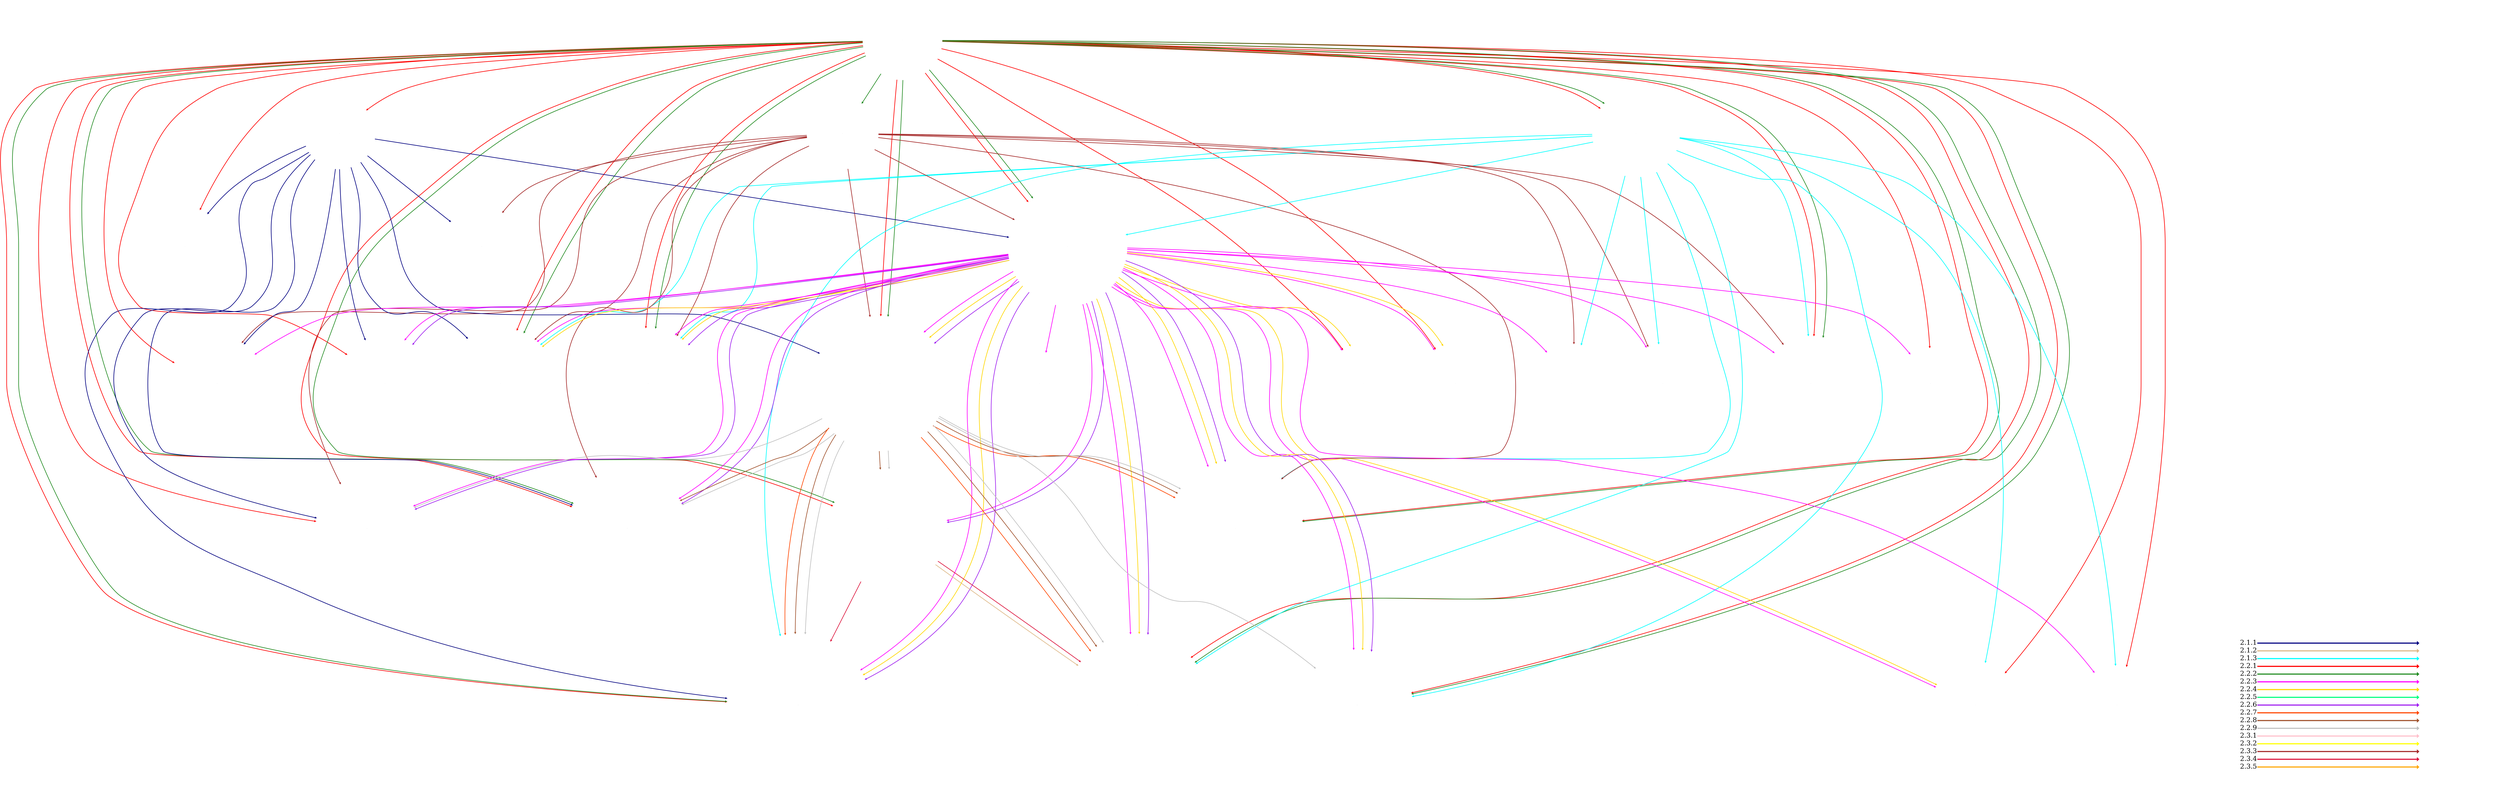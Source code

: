 digraph "" {
	graph [fontsize=80,
		nodesep=1.5,
		overlap=scalexy,
		ranksep=1.2,
		size="100,100"
	];
	{
		graph [rank=min];
		Hydra	[image="Hydra_infection.png",
			fixedsize=True,
			fontsize=0,
			height=10,
			penwidth=0,
			shape=circle,
			width=10];
	}
	{
		graph [rank=same];
		Psybot	[image="Psybot_infection.png",
			fixedsize=True,
			fontsize=0,
			height=11,
			penwidth=0,
			shape=circle,
			width=11];
	}
	{
		graph [rank=same];
		ChuckNorris	[image="ChuckNorris_infection.png",
			fixedsize=True,
			fontsize=0,
			height=9,
			penwidth=0,
			shape=circle,
			width=9];
	}
	{
		graph [rank=same];
		Tsunami	[image="Tsunami_infection.png",
			fixedsize=True,
			fontsize=0,
			height=9,
			penwidth=0,
			shape=circle,
			width=9];
	}
	{
		graph [rank=same];
		Aidra	[image="Aidra_infection.png",
			fixedsize=True,
			fontsize=0,
			height=15,
			penwidth=0,
			shape=circle,
			width=15];
	}
	{
		graph [rank=same];
		Carna	[image="Carna_infection.png",
			fixedsize=True,
			fontsize=0,
			height=10,
			penwidth=0,
			shape=circle,
			width=10];
	}
	{
		graph [rank=same];
		Bashlite	[image="Bashlite_infection.png",
			fixedsize=True,
			fontsize=0,
			height=17,
			penwidth=0,
			shape=circle,
			width=17];
	}
	{
		graph [rank=same];
		Darlloz	[image="Darlloz_infection.png",
			fixedsize=True,
			fontsize=0,
			height=14,
			penwidth=0,
			shape=circle,
			width=14];
	}
	{
		graph [rank=same];
		Spike	[image="Spike_infection.png",
			fixedsize=True,
			fontsize=0,
			height=10,
			penwidth=0,
			shape=circle,
			width=10];
	}
	{
		graph [rank=same];
		TheMoon1	[image="TheMoon1_infection.png",
			fixedsize=True,
			fontsize=0,
			height=9,
			penwidth=0,
			shape=circle,
			width=9];
	}
	{
		graph [rank=same];
		Wifatch	[image="Wifatch_infection.png",
			fixedsize=True,
			fontsize=0,
			height=12,
			penwidth=0,
			shape=circle,
			width=12];
	}
	{
		graph [rank=same];
		XOR	[image="XOR_infection.png",
			fixedsize=True,
			fontsize=0,
			height=12,
			penwidth=0,
			shape=circle,
			width=12];
	}
	{
		graph [rank=same];
		Elknot	[image="Elknot_infection.png",
			fixedsize=True,
			fontsize=0,
			height=10,
			penwidth=0,
			shape=circle,
			width=10];
	}
	{
		graph [rank=same];
		Remaiten	[image="Remaiten_infection.png",
			fixedsize=True,
			fontsize=0,
			height=13,
			penwidth=0,
			shape=circle,
			width=13];
	}
	{
		graph [rank=same];
		Hajime	[image="Hajime_infection.png",
			fixedsize=True,
			fontsize=0,
			height=14,
			penwidth=0,
			shape=circle,
			width=14];
	}
	{
		graph [rank=same];
		Mirai	[image="Mirai_infection.png",
			fixedsize=True,
			fontsize=0,
			height=15,
			penwidth=0,
			shape=circle,
			width=15];
	}
	{
		graph [rank=same];
		NewAidra	[image="NewAidra_infection.png",
			fixedsize=True,
			fontsize=0,
			height=15,
			penwidth=0,
			shape=circle,
			width=15];
	}
	{
		graph [rank=same];
		LuaBot	[image="LuaBot_infection.png",
			fixedsize=True,
			fontsize=0,
			height=8,
			penwidth=0,
			shape=circle,
			width=8];
	}
	{
		graph [rank=same];
		Amnesia	[image="Amnesia_infection.png",
			fixedsize=True,
			fontsize=0,
			height=17,
			penwidth=0,
			shape=circle,
			width=17];
	}
	{
		graph [rank=same];
		BrickerBot	[image="BrickerBot_infection.png",
			fixedsize=True,
			fontsize=0,
			height=10,
			penwidth=0,
			shape=circle,
			width=10];
	}
	{
		graph [rank=same];
		IoTReaper	[image="IoTReaper_infection.png",
			fixedsize=True,
			fontsize=0,
			height=10,
			penwidth=0,
			shape=circle,
			width=10];
	}
	{
		graph [rank=same];
		Persirai	[image="Persirai_infection.png",
			fixedsize=True,
			fontsize=0,
			height=12,
			penwidth=0,
			shape=circle,
			width=12];
	}
	{
		graph [rank=same];
		Satori	[image="Satori_infection.png",
			fixedsize=True,
			fontsize=0,
			height=10,
			penwidth=0,
			shape=circle,
			width=10];
	}
	{
		graph [rank=max];
		JenX	[image="JenX_infection.png",
			fixedsize=True,
			fontsize=0,
			height=11,
			penwidth=0,
			shape=circle,
			width=11];
	}
	{
		graph [rank=max];
		TheMoon2	[image="TheMoon2_infection.png",
			fixedsize=True,
			fontsize=0,
			height=10,
			penwidth=0,
			shape=circle,
			width=10];
	}
	{
		graph [rank=max];
		VPNFilter	[image="VPNFilter_infection.png",
			fixedsize=True,
			fontsize=0,
			height=14,
			penwidth=0,
			shape=circle,
			width=14];
	}
	{
		graph [rank=max];
		HideNSeek	[image="HideNSeek_infection.png",
			fixedsize=True,
			fontsize=0,
			height=18,
			penwidth=0,
			shape=circle,
			width=18];
	}
	{
		graph [rank=same];
		Echobot	[image="Echobot_infection.png",
			fixedsize=True,
			fontsize=0,
			height=18,
			penwidth=0,
			shape=circle,
			width=18];
	}
	Hydra -> Psybot	[arrowtail=none,
		color=red,
		labeldistance=20,
		labelfloat=True,
		penwidth=5.5,
		style=bold];
	Hydra -> Psybot	[arrowtail=none,
		color=forestgreen,
		labeldistance=20,
		labelfloat=True,
		penwidth=5.5,
		style=bold];
	Hydra -> ChuckNorris	[arrowtail=none,
		color=forestgreen,
		labeldistance=20,
		labelfloat=True,
		penwidth=5.5,
		style=bold];
	Hydra -> Tsunami	[arrowtail=none,
		color=red,
		labeldistance=20,
		labelfloat=True,
		penwidth=5.5,
		style=bold];
	Hydra -> Aidra	[arrowtail=none,
		color=red,
		labeldistance=20,
		labelfloat=True,
		penwidth=5.5,
		style=bold];
	Hydra -> Aidra	[arrowtail=none,
		color=forestgreen,
		labeldistance=20,
		labelfloat=True,
		penwidth=5.5,
		style=bold];
	Hydra -> Carna	[arrowtail=none,
		color=red,
		labeldistance=20,
		labelfloat=True,
		penwidth=5.5,
		style=bold];
	Hydra -> Bashlite	[arrowtail=none,
		color=red,
		labeldistance=20,
		labelfloat=True,
		penwidth=5.5,
		style=bold];
	Hydra -> Bashlite	[arrowtail=none,
		color=forestgreen,
		labeldistance=20,
		labelfloat=True,
		penwidth=5.5,
		style=bold];
	Hydra -> Darlloz	[arrowtail=none,
		color=red,
		labeldistance=20,
		labelfloat=True,
		penwidth=5.5,
		style=bold];
	Hydra -> Darlloz	[arrowtail=none,
		color=forestgreen,
		labeldistance=20,
		labelfloat=True,
		penwidth=5.5,
		style=bold];
	Hydra -> Spike	[arrowtail=none,
		color=red,
		labeldistance=20,
		labelfloat=True,
		penwidth=5.5,
		style=bold];
	Hydra -> TheMoon1	[arrowtail=none,
		color=red,
		labeldistance=20,
		labelfloat=True,
		penwidth=5.5,
		style=bold];
	Hydra -> Wifatch	[arrowtail=none,
		color=red,
		labeldistance=20,
		labelfloat=True,
		penwidth=5.5,
		style=bold];
	Hydra -> XOR	[arrowtail=none,
		color=red,
		labeldistance=20,
		labelfloat=True,
		penwidth=5.5,
		style=bold];
	Hydra -> Elknot	[arrowtail=none,
		color=red,
		labeldistance=20,
		labelfloat=True,
		penwidth=5.5,
		style=bold];
	Hydra -> Remaiten	[arrowtail=none,
		color=red,
		labeldistance=20,
		labelfloat=True,
		penwidth=5.5,
		style=bold];
	Hydra -> Hajime	[arrowtail=none,
		color=red,
		labeldistance=20,
		labelfloat=True,
		penwidth=5.5,
		style=bold];
	Hydra -> Hajime	[arrowtail=none,
		color=forestgreen,
		labeldistance=20,
		labelfloat=True,
		penwidth=5.5,
		style=bold];
	Hydra -> Mirai	[arrowtail=none,
		color=red,
		labeldistance=20,
		labelfloat=True,
		penwidth=5.5,
		style=bold];
	Hydra -> Mirai	[arrowtail=none,
		color=forestgreen,
		labeldistance=20,
		labelfloat=True,
		penwidth=5.5,
		style=bold];
	Hydra -> NewAidra	[arrowtail=none,
		color=red,
		labeldistance=20,
		labelfloat=True,
		penwidth=5.5,
		style=bold];
	Hydra -> NewAidra	[arrowtail=none,
		color=forestgreen,
		labeldistance=20,
		labelfloat=True,
		penwidth=5.5,
		style=bold];
	Hydra -> Amnesia	[arrowtail=none,
		color=red,
		labeldistance=20,
		labelfloat=True,
		penwidth=5.5,
		style=bold];
	Hydra -> Amnesia	[arrowtail=none,
		color=forestgreen,
		labeldistance=20,
		labelfloat=True,
		penwidth=5.5,
		style=bold];
	Hydra -> Persirai	[arrowtail=none,
		color=red,
		labeldistance=20,
		labelfloat=True,
		penwidth=5.5,
		style=bold];
	Hydra -> Persirai	[arrowtail=none,
		color=forestgreen,
		labeldistance=20,
		labelfloat=True,
		penwidth=5.5,
		style=bold];
	Hydra -> JenX	[arrowtail=none,
		color=red,
		labeldistance=20,
		labelfloat=True,
		penwidth=5.5,
		style=bold];
	Hydra -> TheMoon2	[arrowtail=none,
		color=red,
		labeldistance=20,
		labelfloat=True,
		penwidth=5.5,
		style=bold];
	Hydra -> VPNFilter	[arrowtail=none,
		color=red,
		labeldistance=20,
		labelfloat=True,
		penwidth=5.5,
		style=bold];
	Hydra -> VPNFilter	[arrowtail=none,
		color=forestgreen,
		labeldistance=20,
		labelfloat=True,
		penwidth=5.5,
		style=bold];
	Hydra -> HideNSeek	[arrowtail=none,
		color=red,
		labeldistance=20,
		labelfloat=True,
		penwidth=5.5,
		style=bold];
	Hydra -> HideNSeek	[arrowtail=none,
		color=forestgreen,
		labeldistance=20,
		labelfloat=True,
		penwidth=5.5,
		style=bold];
	Hydra -> Echobot	[arrowtail=none,
		color=red,
		labeldistance=20,
		labelfloat=True,
		penwidth=5.5,
		style=bold];
	Hydra -> Echobot	[arrowtail=none,
		color=forestgreen,
		labeldistance=20,
		labelfloat=True,
		penwidth=5.5,
		style=bold];
	Psybot -> Aidra	[arrowtail=none,
		color=cyan,
		labeldistance=20,
		labelfloat=True,
		penwidth=5.5,
		style=bold];
	Psybot -> Darlloz	[arrowtail=none,
		color=cyan,
		labeldistance=20,
		labelfloat=True,
		penwidth=5.5,
		style=bold];
	Psybot -> Hajime	[arrowtail=none,
		color=cyan,
		labeldistance=20,
		labelfloat=True,
		penwidth=5.5,
		style=bold];
	Psybot -> Amnesia	[arrowtail=none,
		color=cyan,
		labeldistance=20,
		labelfloat=True,
		penwidth=5.5,
		style=bold];
	Psybot -> IoTReaper	[arrowtail=none,
		color=cyan,
		labeldistance=20,
		labelfloat=True,
		penwidth=5.5,
		style=bold];
	Psybot -> Persirai	[arrowtail=none,
		color=cyan,
		labeldistance=20,
		labelfloat=True,
		penwidth=5.5,
		style=bold];
	Psybot -> Satori	[arrowtail=none,
		color=cyan,
		labeldistance=20,
		labelfloat=True,
		penwidth=5.5,
		style=bold];
	Psybot -> JenX	[arrowtail=none,
		color=cyan,
		labeldistance=20,
		labelfloat=True,
		penwidth=5.5,
		style=bold];
	Psybot -> TheMoon2	[arrowtail=none,
		color=cyan,
		labeldistance=20,
		labelfloat=True,
		penwidth=5.5,
		style=bold];
	Psybot -> VPNFilter	[arrowtail=none,
		color=cyan,
		labeldistance=20,
		labelfloat=True,
		penwidth=5.5,
		style=bold];
	Psybot -> HideNSeek	[arrowtail=none,
		color=cyan,
		labeldistance=20,
		labelfloat=True,
		penwidth=5.5,
		style=bold];
	Psybot -> Echobot	[arrowtail=none,
		color=cyan,
		labeldistance=20,
		labelfloat=True,
		penwidth=5.5,
		style=bold];
	ChuckNorris -> Aidra	[arrowtail=none,
		color=brown,
		labeldistance=20,
		labelfloat=True,
		penwidth=5.5,
		style=bold];
	ChuckNorris -> Bashlite	[arrowtail=none,
		color=brown,
		labeldistance=20,
		labelfloat=True,
		penwidth=5.5,
		style=bold];
	ChuckNorris -> Darlloz	[arrowtail=none,
		color=brown,
		labeldistance=20,
		labelfloat=True,
		penwidth=5.5,
		style=bold];
	ChuckNorris -> Wifatch	[arrowtail=none,
		color=brown,
		labeldistance=20,
		labelfloat=True,
		penwidth=5.5,
		style=bold];
	ChuckNorris -> Remaiten	[arrowtail=none,
		color=brown,
		labeldistance=20,
		labelfloat=True,
		penwidth=5.5,
		style=bold];
	ChuckNorris -> Hajime	[arrowtail=none,
		color=brown,
		labeldistance=20,
		labelfloat=True,
		penwidth=5.5,
		style=bold];
	ChuckNorris -> NewAidra	[arrowtail=none,
		color=brown,
		labeldistance=20,
		labelfloat=True,
		penwidth=5.5,
		style=bold];
	ChuckNorris -> Amnesia	[arrowtail=none,
		color=brown,
		labeldistance=20,
		labelfloat=True,
		penwidth=5.5,
		style=bold];
	ChuckNorris -> BrickerBot	[arrowtail=none,
		color=brown,
		labeldistance=20,
		labelfloat=True,
		penwidth=5.5,
		style=bold];
	ChuckNorris -> IoTReaper	[arrowtail=none,
		color=brown,
		labeldistance=20,
		labelfloat=True,
		penwidth=5.5,
		style=bold];
	ChuckNorris -> Persirai	[arrowtail=none,
		color=brown,
		labeldistance=20,
		labelfloat=True,
		penwidth=5.5,
		style=bold];
	ChuckNorris -> Satori	[arrowtail=none,
		color=brown,
		labeldistance=20,
		labelfloat=True,
		penwidth=5.5,
		style=bold];
	Tsunami -> Aidra	[arrowtail=none,
		color=navy,
		labeldistance=20,
		labelfloat=True,
		penwidth=5.5,
		style=bold];
	Tsunami -> Carna	[arrowtail=none,
		color=navy,
		labeldistance=20,
		labelfloat=True,
		penwidth=5.5,
		style=bold];
	Tsunami -> Bashlite	[arrowtail=none,
		color=navy,
		labeldistance=20,
		labelfloat=True,
		penwidth=5.5,
		style=bold];
	Tsunami -> Wifatch	[arrowtail=none,
		color=navy,
		labeldistance=20,
		labelfloat=True,
		penwidth=5.5,
		style=bold];
	Tsunami -> XOR	[arrowtail=none,
		color=navy,
		labeldistance=20,
		labelfloat=True,
		penwidth=5.5,
		style=bold];
	Tsunami -> Remaiten	[arrowtail=none,
		color=navy,
		labeldistance=20,
		labelfloat=True,
		penwidth=5.5,
		style=bold];
	Tsunami -> Hajime	[arrowtail=none,
		color=navy,
		labeldistance=20,
		labelfloat=True,
		penwidth=5.5,
		style=bold];
	Tsunami -> NewAidra	[arrowtail=none,
		color=navy,
		labeldistance=20,
		labelfloat=True,
		penwidth=5.5,
		style=bold];
	Tsunami -> BrickerBot	[arrowtail=none,
		color=navy,
		labeldistance=20,
		labelfloat=True,
		penwidth=5.5,
		style=bold];
	Tsunami -> HideNSeek	[arrowtail=none,
		color=navy,
		labeldistance=20,
		labelfloat=True,
		penwidth=5.5,
		style=bold];
	Aidra -> Bashlite	[arrowtail=none,
		color=magenta,
		labeldistance=20,
		labelfloat=True,
		penwidth=5.5,
		style=bold];
	Aidra -> Bashlite	[arrowtail=none,
		color=gold,
		labeldistance=20,
		labelfloat=True,
		penwidth=5.5,
		style=bold];
	Aidra -> Bashlite	[arrowtail=none,
		color=purple,
		labeldistance=20,
		labelfloat=True,
		penwidth=5.5,
		style=bold];
	Aidra -> Darlloz	[arrowtail=none,
		color=magenta,
		labeldistance=20,
		labelfloat=True,
		penwidth=5.5,
		style=bold];
	Aidra -> Darlloz	[arrowtail=none,
		color=gold,
		labeldistance=20,
		labelfloat=True,
		penwidth=5.5,
		style=bold];
	Aidra -> Darlloz	[arrowtail=none,
		color=purple,
		labeldistance=20,
		labelfloat=True,
		penwidth=5.5,
		style=bold];
	Aidra -> Spike	[arrowtail=none,
		color=magenta,
		labeldistance=20,
		labelfloat=True,
		penwidth=5.5,
		style=bold];
	Aidra -> Spike	[arrowtail=none,
		color=gold,
		labeldistance=20,
		labelfloat=True,
		penwidth=5.5,
		style=bold];
	Aidra -> TheMoon1	[arrowtail=none,
		color=magenta,
		labeldistance=20,
		labelfloat=True,
		penwidth=5.5,
		style=bold];
	Aidra -> Wifatch	[arrowtail=none,
		color=magenta,
		labeldistance=20,
		labelfloat=True,
		penwidth=5.5,
		style=bold];
	Aidra -> XOR	[arrowtail=none,
		color=magenta,
		labeldistance=20,
		labelfloat=True,
		penwidth=5.5,
		style=bold];
	Aidra -> XOR	[arrowtail=none,
		color=purple,
		labeldistance=20,
		labelfloat=True,
		penwidth=5.5,
		style=bold];
	Aidra -> Elknot	[arrowtail=none,
		color=magenta,
		labeldistance=20,
		labelfloat=True,
		penwidth=5.5,
		style=bold];
	Aidra -> Elknot	[arrowtail=none,
		color=gold,
		labeldistance=20,
		labelfloat=True,
		penwidth=5.5,
		style=bold];
	Aidra -> Remaiten	[arrowtail=none,
		color=magenta,
		labeldistance=20,
		labelfloat=True,
		penwidth=5.5,
		style=bold];
	Aidra -> Remaiten	[arrowtail=none,
		color=purple,
		labeldistance=20,
		labelfloat=True,
		penwidth=5.5,
		style=bold];
	Aidra -> Hajime	[arrowtail=none,
		color=magenta,
		labeldistance=20,
		labelfloat=True,
		penwidth=5.5,
		style=bold];
	Aidra -> Hajime	[arrowtail=none,
		color=gold,
		labeldistance=20,
		labelfloat=True,
		penwidth=5.5,
		style=bold];
	Aidra -> Mirai	[arrowtail=none,
		color=magenta,
		labeldistance=20,
		labelfloat=True,
		penwidth=5.5,
		style=bold];
	Aidra -> Mirai	[arrowtail=none,
		color=purple,
		labeldistance=20,
		labelfloat=True,
		penwidth=5.5,
		style=bold];
	Aidra -> NewAidra	[arrowtail=none,
		color=magenta,
		labeldistance=20,
		labelfloat=True,
		penwidth=5.5,
		style=bold];
	Aidra -> NewAidra	[arrowtail=none,
		color=purple,
		labeldistance=20,
		labelfloat=True,
		penwidth=5.5,
		style=bold];
	Aidra -> LuaBot	[arrowtail=none,
		color=magenta,
		labeldistance=20,
		labelfloat=True,
		penwidth=5.5,
		style=bold];
	Aidra -> Amnesia	[arrowtail=none,
		color=magenta,
		labeldistance=20,
		labelfloat=True,
		penwidth=5.5,
		style=bold];
	Aidra -> Amnesia	[arrowtail=none,
		color=gold,
		labeldistance=20,
		labelfloat=True,
		penwidth=5.5,
		style=bold];
	Aidra -> Amnesia	[arrowtail=none,
		color=purple,
		labeldistance=20,
		labelfloat=True,
		penwidth=5.5,
		style=bold];
	Aidra -> IoTReaper	[arrowtail=none,
		color=magenta,
		labeldistance=20,
		labelfloat=True,
		penwidth=5.5,
		style=bold];
	Aidra -> Persirai	[arrowtail=none,
		color=magenta,
		labeldistance=20,
		labelfloat=True,
		penwidth=5.5,
		style=bold];
	Aidra -> Satori	[arrowtail=none,
		color=magenta,
		labeldistance=20,
		labelfloat=True,
		penwidth=5.5,
		style=bold];
	Aidra -> JenX	[arrowtail=none,
		color=magenta,
		labeldistance=20,
		labelfloat=True,
		penwidth=5.5,
		style=bold];
	Aidra -> JenX	[arrowtail=none,
		color=gold,
		labeldistance=20,
		labelfloat=True,
		penwidth=5.5,
		style=bold];
	Aidra -> TheMoon2	[arrowtail=none,
		color=magenta,
		labeldistance=20,
		labelfloat=True,
		penwidth=5.5,
		style=bold];
	Aidra -> VPNFilter	[arrowtail=none,
		color=magenta,
		labeldistance=20,
		labelfloat=True,
		penwidth=5.5,
		style=bold];
	Aidra -> VPNFilter	[arrowtail=none,
		color=gold,
		labeldistance=20,
		labelfloat=True,
		penwidth=5.5,
		style=bold];
	Aidra -> VPNFilter	[arrowtail=none,
		color=purple,
		labeldistance=20,
		labelfloat=True,
		penwidth=5.5,
		style=bold];
	Aidra -> HideNSeek	[arrowtail=none,
		color=magenta,
		labeldistance=20,
		labelfloat=True,
		penwidth=5.5,
		style=bold];
	Aidra -> HideNSeek	[arrowtail=none,
		color=gold,
		labeldistance=20,
		labelfloat=True,
		penwidth=5.5,
		style=bold];
	Aidra -> HideNSeek	[arrowtail=none,
		color=purple,
		labeldistance=20,
		labelfloat=True,
		penwidth=5.5,
		style=bold];
	Aidra -> Echobot	[arrowtail=none,
		color=magenta,
		labeldistance=20,
		labelfloat=True,
		penwidth=5.5,
		style=bold];
	Aidra -> Echobot	[arrowtail=none,
		color=gold,
		labeldistance=20,
		labelfloat=True,
		penwidth=5.5,
		style=bold];
	Aidra -> Echobot	[arrowtail=none,
		color=purple,
		labeldistance=20,
		labelfloat=True,
		penwidth=5.5,
		style=bold];
	Bashlite -> Remaiten	[arrowtail=none,
		color=grey,
		labeldistance=20,
		labelfloat=True,
		penwidth=5.5,
		style=bold];
	Bashlite -> Mirai	[arrowtail=none,
		color=sienna,
		labeldistance=20,
		labelfloat=True,
		penwidth=5.5,
		style=bold];
	Bashlite -> Mirai	[arrowtail=none,
		color=grey,
		labeldistance=20,
		labelfloat=True,
		penwidth=5.5,
		style=bold];
	Bashlite -> NewAidra	[arrowtail=none,
		color=sienna,
		labeldistance=20,
		labelfloat=True,
		penwidth=5.5,
		style=bold];
	Bashlite -> NewAidra	[arrowtail=none,
		color=grey,
		labeldistance=20,
		labelfloat=True,
		penwidth=5.5,
		style=bold];
	Bashlite -> Amnesia	[arrowtail=none,
		color=orangered,
		labeldistance=20,
		labelfloat=True,
		penwidth=5.5,
		style=bold];
	Bashlite -> Amnesia	[arrowtail=none,
		color=sienna,
		labeldistance=20,
		labelfloat=True,
		penwidth=5.5,
		style=bold];
	Bashlite -> Amnesia	[arrowtail=none,
		color=grey,
		labeldistance=20,
		labelfloat=True,
		penwidth=5.5,
		style=bold];
	Bashlite -> VPNFilter	[arrowtail=none,
		color=grey,
		labeldistance=20,
		labelfloat=True,
		penwidth=5.5,
		style=bold];
	Bashlite -> HideNSeek	[arrowtail=none,
		color=orangered,
		labeldistance=20,
		labelfloat=True,
		penwidth=5.5,
		style=bold];
	Bashlite -> HideNSeek	[arrowtail=none,
		color=sienna,
		labeldistance=20,
		labelfloat=True,
		penwidth=5.5,
		style=bold];
	Bashlite -> HideNSeek	[arrowtail=none,
		color=grey,
		labeldistance=20,
		labelfloat=True,
		penwidth=5.5,
		style=bold];
	Bashlite -> Echobot	[arrowtail=none,
		color=orangered,
		labeldistance=20,
		labelfloat=True,
		penwidth=5.5,
		style=bold];
	Bashlite -> Echobot	[arrowtail=none,
		color=sienna,
		labeldistance=20,
		labelfloat=True,
		penwidth=5.5,
		style=bold];
	Bashlite -> Echobot	[arrowtail=none,
		color=grey,
		labeldistance=20,
		labelfloat=True,
		penwidth=5.5,
		style=bold];
	Mirai -> HideNSeek	[arrowtail=none,
		color=crimson,
		labeldistance=20,
		labelfloat=True,
		penwidth=5.5,
		style=bold];
	Mirai -> Echobot	[arrowtail=none,
		color=burlywood,
		labeldistance=20,
		labelfloat=True,
		penwidth=5.5,
		style=bold];
	Mirai -> Echobot	[arrowtail=none,
		color=crimson,
		labeldistance=20,
		labelfloat=True,
		penwidth=5.5,
		style=bold];
{
    graph [rank = max]
    node [shape=plaintext
    height = 25,
	  fontsize=60,
	  width=20]
    label = "Legend";
    key [label=<<table border="0" cellpadding="2" cellspacing="0" cellborder="0">
        <tr><td align="right" port="i0">2.1.1</td></tr>
<tr><td align="right" port="i1">2.1.2</td></tr>
<tr><td align="right" port="i2">2.1.3</td></tr>
<tr><td align="right" port="i3">2.2.1</td></tr>
<tr><td align="right" port="i4">2.2.2</td></tr>
<tr><td align="right" port="i5">2.2.3</td></tr>
<tr><td align="right" port="i6">2.2.4</td></tr>
<tr><td align="right" port="i7">2.2.5</td></tr>
<tr><td align="right" port="i8">2.2.6</td></tr>
<tr><td align="right" port="i9">2.2.7</td></tr>
<tr><td align="right" port="i10">2.2.8</td></tr>
<tr><td align="right" port="i11">2.2.9</td></tr>
<tr><td align="right" port="i12">2.3.1</td></tr>
<tr><td align="right" port="i13">2.3.2</td></tr>
<tr><td align="right" port="i14">2.3.3</td></tr>
<tr><td align="right" port="i15">2.3.4</td></tr>
<tr><td align="right" port="i16">2.3.5</td></tr>
      </table>>]
    key2 [label=<<table border="0" cellpadding="2" cellspacing="0" cellborder="0">
        <tr><td port="i0">&nbsp;</td></tr>
<tr><td port="i1">&nbsp;</td></tr>
<tr><td port="i2">&nbsp;</td></tr>
<tr><td port="i3">&nbsp;</td></tr>
<tr><td port="i4">&nbsp;</td></tr>
<tr><td port="i5">&nbsp;</td></tr>
<tr><td port="i6">&nbsp;</td></tr>
<tr><td port="i7">&nbsp;</td></tr>
<tr><td port="i8">&nbsp;</td></tr>
<tr><td port="i9">&nbsp;</td></tr>
<tr><td port="i10">&nbsp;</td></tr>
<tr><td port="i11">&nbsp;</td></tr>
<tr><td port="i12">&nbsp;</td></tr>
<tr><td port="i13">&nbsp;</td></tr>
<tr><td port="i14">&nbsp;</td></tr>
<tr><td port="i15">&nbsp;</td></tr>
<tr><td port="i16">&nbsp;</td></tr>
      </table>>]
    key:i0:e -> key2:i0:w [color=navy, style=bold, penwidth=10]
key:i1:e -> key2:i1:w [color=burlywood, style=bold, penwidth=10]
key:i2:e -> key2:i2:w [color=cyan, style=bold, penwidth=10]
key:i3:e -> key2:i3:w [color=red, style=bold, penwidth=10]
key:i4:e -> key2:i4:w [color=forestgreen, style=bold, penwidth=10]
key:i5:e -> key2:i5:w [color=magenta, style=bold, penwidth=10]
key:i6:e -> key2:i6:w [color=gold, style=bold, penwidth=10]
key:i7:e -> key2:i7:w [color=springgreen, style=bold, penwidth=10]
key:i8:e -> key2:i8:w [color=purple, style=bold, penwidth=10]
key:i9:e -> key2:i9:w [color=orangered, style=bold, penwidth=10]
key:i10:e -> key2:i10:w [color=sienna, style=bold, penwidth=10]
key:i11:e -> key2:i11:w [color=grey, style=bold, penwidth=10]
key:i12:e -> key2:i12:w [color=pink, style=bold, penwidth=10]
key:i13:e -> key2:i13:w [color=yellow, style=bold, penwidth=10]
key:i14:e -> key2:i14:w [color=brown, style=bold, penwidth=10]
key:i15:e -> key2:i15:w [color=crimson, style=bold, penwidth=10]
key:i16:e -> key2:i16:w [color=orange, style=bold, penwidth=10]
  }
}
